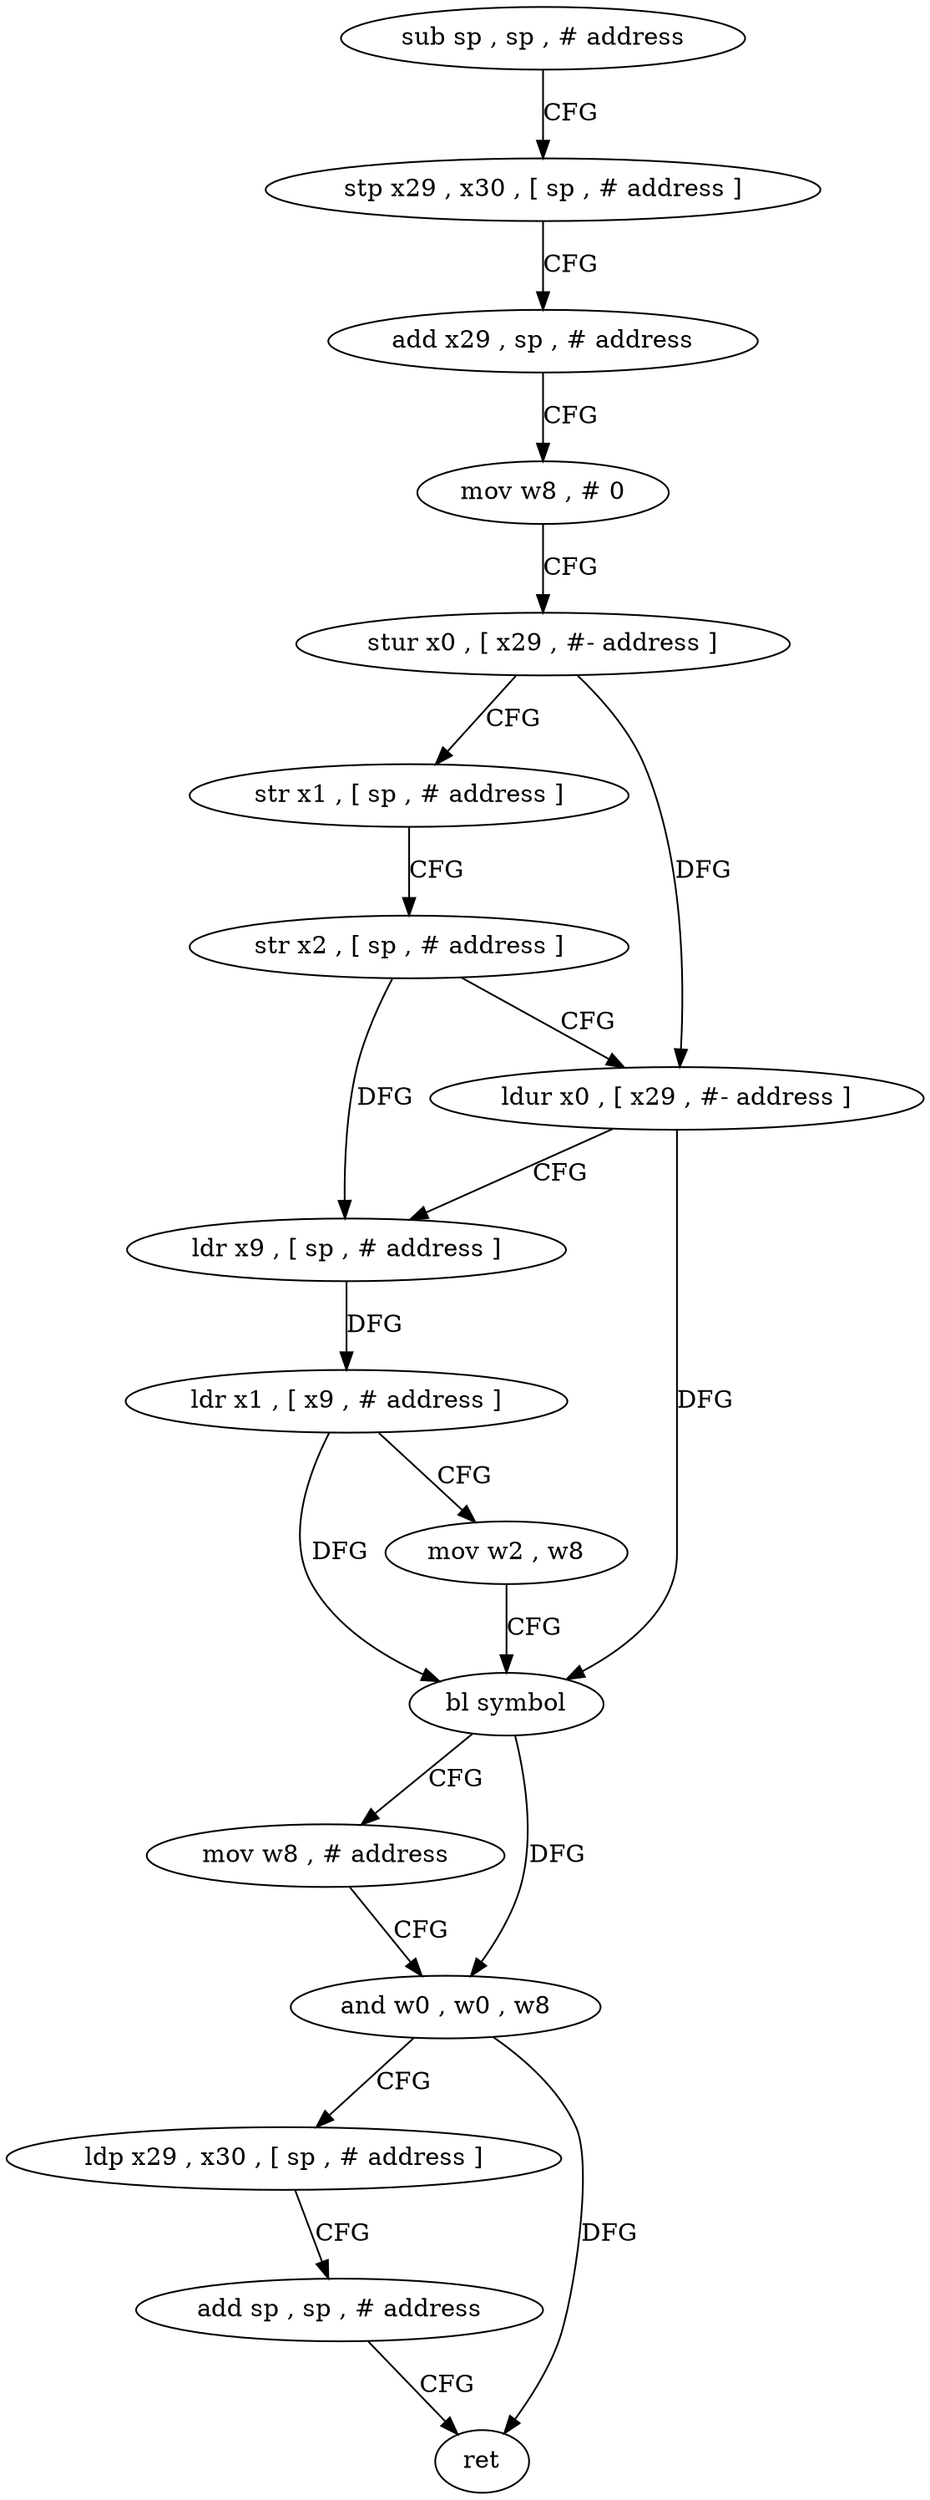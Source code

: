digraph "func" {
"4219632" [label = "sub sp , sp , # address" ]
"4219636" [label = "stp x29 , x30 , [ sp , # address ]" ]
"4219640" [label = "add x29 , sp , # address" ]
"4219644" [label = "mov w8 , # 0" ]
"4219648" [label = "stur x0 , [ x29 , #- address ]" ]
"4219652" [label = "str x1 , [ sp , # address ]" ]
"4219656" [label = "str x2 , [ sp , # address ]" ]
"4219660" [label = "ldur x0 , [ x29 , #- address ]" ]
"4219664" [label = "ldr x9 , [ sp , # address ]" ]
"4219668" [label = "ldr x1 , [ x9 , # address ]" ]
"4219672" [label = "mov w2 , w8" ]
"4219676" [label = "bl symbol" ]
"4219680" [label = "mov w8 , # address" ]
"4219684" [label = "and w0 , w0 , w8" ]
"4219688" [label = "ldp x29 , x30 , [ sp , # address ]" ]
"4219692" [label = "add sp , sp , # address" ]
"4219696" [label = "ret" ]
"4219632" -> "4219636" [ label = "CFG" ]
"4219636" -> "4219640" [ label = "CFG" ]
"4219640" -> "4219644" [ label = "CFG" ]
"4219644" -> "4219648" [ label = "CFG" ]
"4219648" -> "4219652" [ label = "CFG" ]
"4219648" -> "4219660" [ label = "DFG" ]
"4219652" -> "4219656" [ label = "CFG" ]
"4219656" -> "4219660" [ label = "CFG" ]
"4219656" -> "4219664" [ label = "DFG" ]
"4219660" -> "4219664" [ label = "CFG" ]
"4219660" -> "4219676" [ label = "DFG" ]
"4219664" -> "4219668" [ label = "DFG" ]
"4219668" -> "4219672" [ label = "CFG" ]
"4219668" -> "4219676" [ label = "DFG" ]
"4219672" -> "4219676" [ label = "CFG" ]
"4219676" -> "4219680" [ label = "CFG" ]
"4219676" -> "4219684" [ label = "DFG" ]
"4219680" -> "4219684" [ label = "CFG" ]
"4219684" -> "4219688" [ label = "CFG" ]
"4219684" -> "4219696" [ label = "DFG" ]
"4219688" -> "4219692" [ label = "CFG" ]
"4219692" -> "4219696" [ label = "CFG" ]
}
